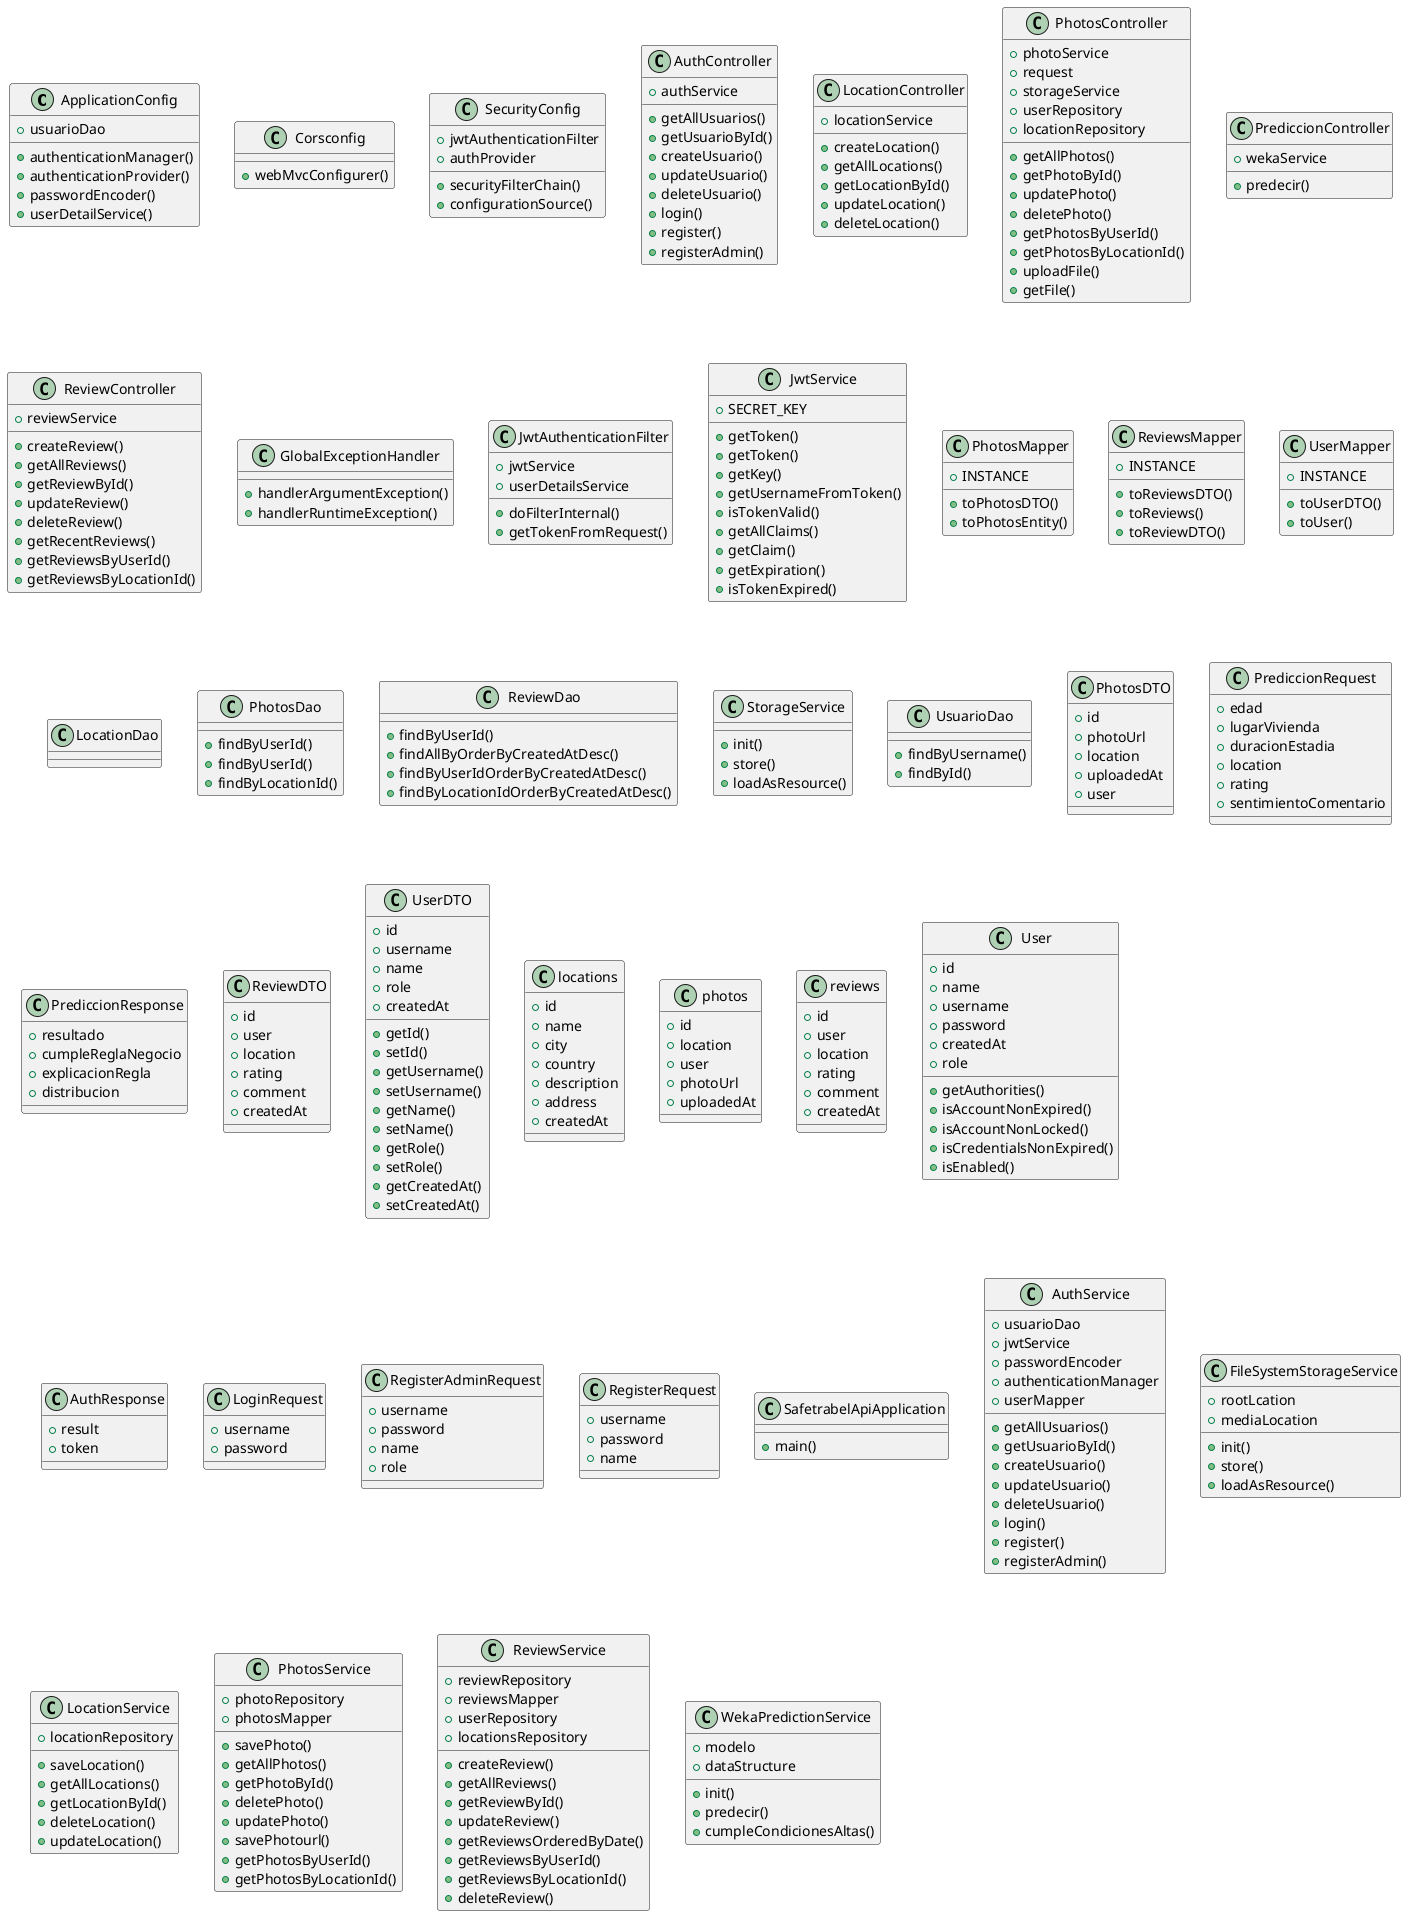 @startuml
class ApplicationConfig {
  + usuarioDao
  + authenticationManager()
  + authenticationProvider()
  + passwordEncoder()
  + userDetailService()
}
class Corsconfig {
  + webMvcConfigurer()
}
class SecurityConfig {
  + jwtAuthenticationFilter
  + authProvider
  + securityFilterChain()
  + configurationSource()
}
class AuthController {
  + authService
  + getAllUsuarios()
  + getUsuarioById()
  + createUsuario()
  + updateUsuario()
  + deleteUsuario()
  + login()
  + register()
  + registerAdmin()
}
class LocationController {
  + locationService
  + createLocation()
  + getAllLocations()
  + getLocationById()
  + updateLocation()
  + deleteLocation()
}
class PhotosController {
  + photoService
  + request
  + storageService
  + userRepository
  + locationRepository
  + getAllPhotos()
  + getPhotoById()
  + updatePhoto()
  + deletePhoto()
  + getPhotosByUserId()
  + getPhotosByLocationId()
  + uploadFile()
  + getFile()
}
class PrediccionController {
  + wekaService
  + predecir()
}
class ReviewController {
  + reviewService
  + createReview()
  + getAllReviews()
  + getReviewById()
  + updateReview()
  + deleteReview()
  + getRecentReviews()
  + getReviewsByUserId()
  + getReviewsByLocationId()
}
class GlobalExceptionHandler {
  + handlerArgumentException()
  + handlerRuntimeException()
}
class JwtAuthenticationFilter {
  + jwtService
  + userDetailsService
  + doFilterInternal()
  + getTokenFromRequest()
}
class JwtService {
  + SECRET_KEY
  + getToken()
  + getToken()
  + getKey()
  + getUsernameFromToken()
  + isTokenValid()
  + getAllClaims()
  + getClaim()
  + getExpiration()
  + isTokenExpired()
}
class PhotosMapper {
  + INSTANCE
  + toPhotosDTO()
  + toPhotosEntity()
}
class ReviewsMapper {
  + INSTANCE
  + toReviewsDTO()
  + toReviews()
  + toReviewDTO()
}
class UserMapper {
  + INSTANCE
  + toUserDTO()
  + toUser()
}
class LocationDao {
}
class PhotosDao {
  + findByUserId()
  + findByUserId()
  + findByLocationId()
}
class ReviewDao {
  + findByUserId()
  + findAllByOrderByCreatedAtDesc()
  + findByUserIdOrderByCreatedAtDesc()
  + findByLocationIdOrderByCreatedAtDesc()
}
class StorageService {
  + init()
  + store()
  + loadAsResource()
}
class UsuarioDao {
  + findByUsername()
  + findById()
}
class PhotosDTO {
  + id
  + photoUrl
  + location
  + uploadedAt
  + user
}
class PrediccionRequest {
  + edad
  + lugarVivienda
  + duracionEstadia
  + location
  + rating
  + sentimientoComentario
}
class PrediccionResponse {
  + resultado
  + cumpleReglaNegocio
  + explicacionRegla
  + distribucion
}
class ReviewDTO {
  + id
  + user
  + location
  + rating
  + comment
  + createdAt
}
class UserDTO {
  + id
  + username
  + name
  + role
  + createdAt
  + getId()
  + setId()
  + getUsername()
  + setUsername()
  + getName()
  + setName()
  + getRole()
  + setRole()
  + getCreatedAt()
  + setCreatedAt()
}
class locations {
  + id
  + name
  + city
  + country
  + description
  + address
  + createdAt
}
class photos {
  + id
  + location
  + user
  + photoUrl
  + uploadedAt
}
class reviews {
  + id
  + user
  + location
  + rating
  + comment
  + createdAt
}
class User {
  + id
  + name
  + username
  + password
  + createdAt
  + role
  + getAuthorities()
  + isAccountNonExpired()
  + isAccountNonLocked()
  + isCredentialsNonExpired()
  + isEnabled()
}
class AuthResponse {
  + result
  + token
}
class LoginRequest {
  + username
  + password
}
class RegisterAdminRequest {
  + username
  + password
  + name
  + role
}
class RegisterRequest {
  + username
  + password
  + name
}
class SafetrabelApiApplication {
  + main()
}
class AuthService {
  + usuarioDao
  + jwtService
  + passwordEncoder
  + authenticationManager
  + userMapper
  + getAllUsuarios()
  + getUsuarioById()
  + createUsuario()
  + updateUsuario()
  + deleteUsuario()
  + login()
  + register()
  + registerAdmin()
}
class FileSystemStorageService {
  + rootLcation
  + mediaLocation
  + init()
  + store()
  + loadAsResource()
}
class LocationService {
  + locationRepository
  + saveLocation()
  + getAllLocations()
  + getLocationById()
  + deleteLocation()
  + updateLocation()
}
class PhotosService {
  + photoRepository
  + photosMapper
  + savePhoto()
  + getAllPhotos()
  + getPhotoById()
  + deletePhoto()
  + updatePhoto()
  + savePhotourl()
  + getPhotosByUserId()
  + getPhotosByLocationId()
}
class ReviewService {
  + reviewRepository
  + reviewsMapper
  + userRepository
  + locationsRepository
  + createReview()
  + getAllReviews()
  + getReviewById()
  + updateReview()
  + getReviewsOrderedByDate()
  + getReviewsByUserId()
  + getReviewsByLocationId()
  + deleteReview()
}
class WekaPredictionService {
  + modelo
  + dataStructure
  + init()
  + predecir()
  + cumpleCondicionesAltas()
}
@enduml